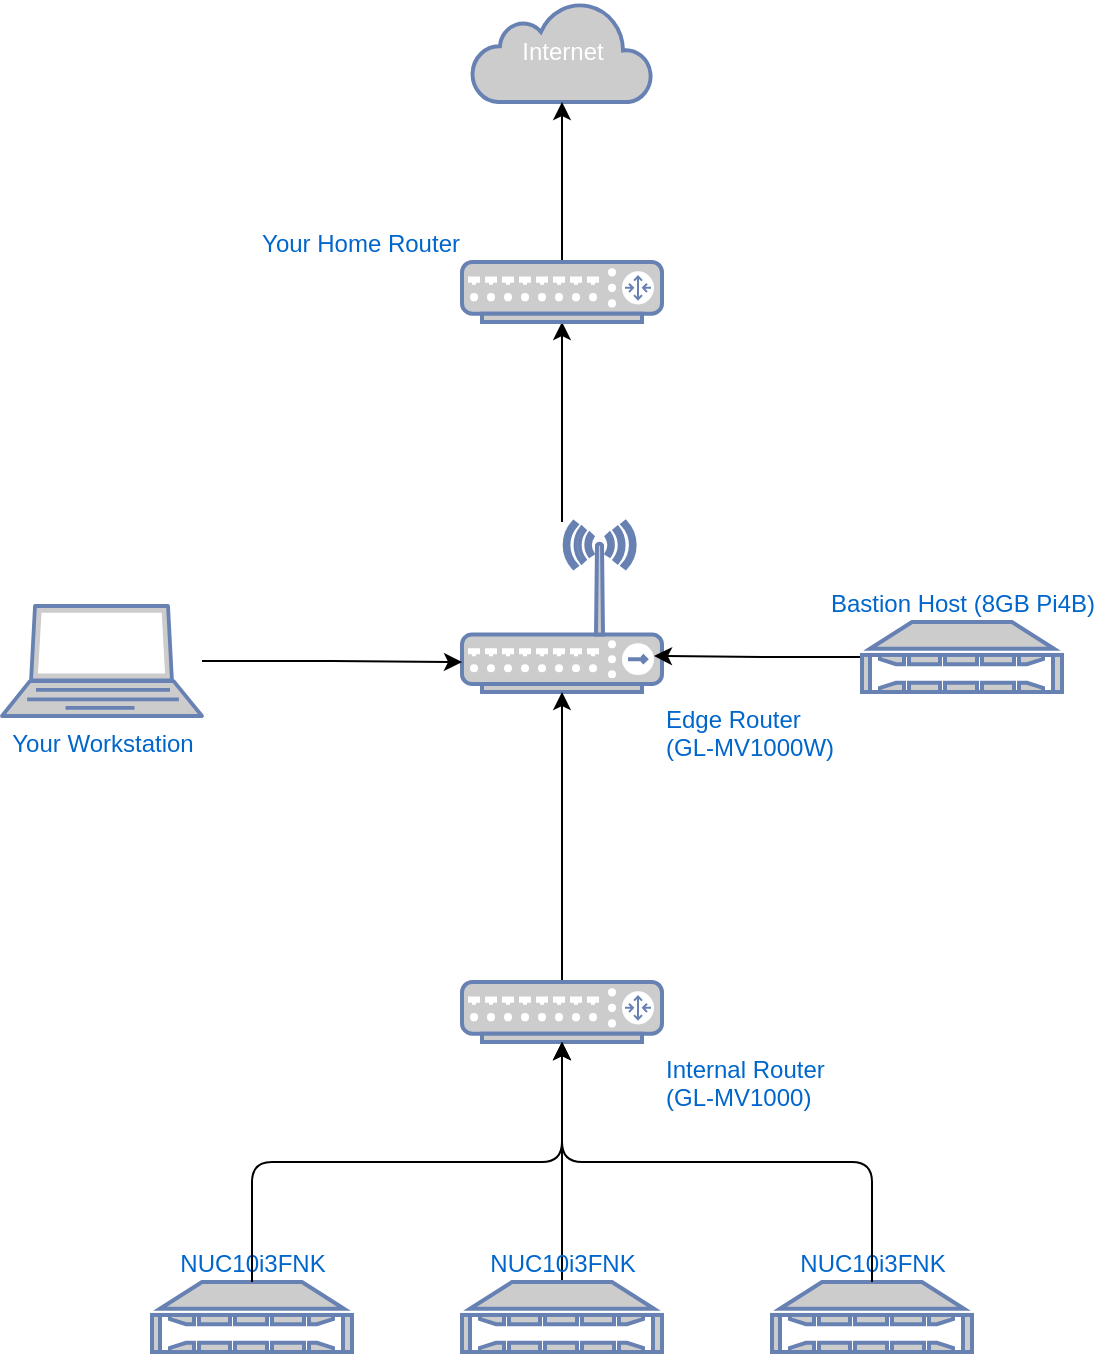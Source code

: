 <mxfile version="16.0.0" type="device"><diagram id="Q76Vc75OAXVztct8oLC9" name="Page-1"><mxGraphModel dx="1346" dy="822" grid="1" gridSize="10" guides="1" tooltips="1" connect="1" arrows="1" fold="1" page="1" pageScale="1" pageWidth="3000" pageHeight="3000" math="0" shadow="0"><root><mxCell id="0"/><mxCell id="1" parent="0"/><mxCell id="wNvaD-fYMR9CclUvbwXC-13" style="edgeStyle=orthogonalEdgeStyle;rounded=0;orthogonalLoop=1;jettySize=auto;html=1;entryX=0.5;entryY=1;entryDx=0;entryDy=0;entryPerimeter=0;" parent="1" source="wNvaD-fYMR9CclUvbwXC-1" target="wNvaD-fYMR9CclUvbwXC-12" edge="1"><mxGeometry relative="1" as="geometry"/></mxCell><mxCell id="wNvaD-fYMR9CclUvbwXC-1" value="Edge Router&lt;br&gt;(GL-MV1000W)" style="fontColor=#0066CC;verticalAlign=top;verticalLabelPosition=bottom;labelPosition=right;align=left;html=1;outlineConnect=0;fillColor=#CCCCCC;strokeColor=#6881B3;gradientColor=none;gradientDirection=north;strokeWidth=2;shape=mxgraph.networks.wireless_hub;" parent="1" vertex="1"><mxGeometry x="510" y="300" width="100" height="85" as="geometry"/></mxCell><mxCell id="wNvaD-fYMR9CclUvbwXC-6" style="edgeStyle=orthogonalEdgeStyle;rounded=0;orthogonalLoop=1;jettySize=auto;html=1;" parent="1" source="wNvaD-fYMR9CclUvbwXC-2" target="wNvaD-fYMR9CclUvbwXC-1" edge="1"><mxGeometry relative="1" as="geometry"/></mxCell><mxCell id="wNvaD-fYMR9CclUvbwXC-2" value="Internal Router&lt;br&gt;(GL-MV1000)" style="fontColor=#0066CC;verticalAlign=top;verticalLabelPosition=bottom;labelPosition=right;align=left;html=1;outlineConnect=0;fillColor=#CCCCCC;strokeColor=#6881B3;gradientColor=none;gradientDirection=north;strokeWidth=2;shape=mxgraph.networks.router;" parent="1" vertex="1"><mxGeometry x="510" y="530" width="100" height="30" as="geometry"/></mxCell><mxCell id="wNvaD-fYMR9CclUvbwXC-9" style="edgeStyle=orthogonalEdgeStyle;rounded=0;orthogonalLoop=1;jettySize=auto;html=1;entryX=0;entryY=0.824;entryDx=0;entryDy=0;entryPerimeter=0;" parent="1" source="wNvaD-fYMR9CclUvbwXC-3" target="wNvaD-fYMR9CclUvbwXC-1" edge="1"><mxGeometry relative="1" as="geometry"/></mxCell><mxCell id="wNvaD-fYMR9CclUvbwXC-3" value="Your Workstation" style="fontColor=#0066CC;verticalAlign=top;verticalLabelPosition=bottom;labelPosition=center;align=center;html=1;outlineConnect=0;fillColor=#CCCCCC;strokeColor=#6881B3;gradientColor=none;gradientDirection=north;strokeWidth=2;shape=mxgraph.networks.laptop;" parent="1" vertex="1"><mxGeometry x="280" y="342" width="100" height="55" as="geometry"/></mxCell><mxCell id="wNvaD-fYMR9CclUvbwXC-8" style="edgeStyle=orthogonalEdgeStyle;rounded=0;orthogonalLoop=1;jettySize=auto;html=1;entryX=0.5;entryY=1;entryDx=0;entryDy=0;entryPerimeter=0;" parent="1" source="sIHnVdhEa6HMdr7i0qlE-2" target="wNvaD-fYMR9CclUvbwXC-2" edge="1"><mxGeometry relative="1" as="geometry"><mxPoint x="560" y="640" as="sourcePoint"/></mxGeometry></mxCell><mxCell id="wNvaD-fYMR9CclUvbwXC-10" value="Internet" style="html=1;outlineConnect=0;fillColor=#CCCCCC;strokeColor=#6881B3;gradientColor=none;gradientDirection=north;strokeWidth=2;shape=mxgraph.networks.cloud;fontColor=#ffffff;" parent="1" vertex="1"><mxGeometry x="515" y="40" width="90" height="50" as="geometry"/></mxCell><mxCell id="wNvaD-fYMR9CclUvbwXC-14" style="edgeStyle=orthogonalEdgeStyle;rounded=0;orthogonalLoop=1;jettySize=auto;html=1;" parent="1" source="wNvaD-fYMR9CclUvbwXC-12" target="wNvaD-fYMR9CclUvbwXC-10" edge="1"><mxGeometry relative="1" as="geometry"/></mxCell><mxCell id="wNvaD-fYMR9CclUvbwXC-12" value="Your Home Router" style="fontColor=#0066CC;verticalAlign=bottom;verticalLabelPosition=top;labelPosition=left;align=right;html=1;outlineConnect=0;fillColor=#CCCCCC;strokeColor=#6881B3;gradientColor=none;gradientDirection=north;strokeWidth=2;shape=mxgraph.networks.router;" parent="1" vertex="1"><mxGeometry x="510" y="170" width="100" height="30" as="geometry"/></mxCell><mxCell id="wNvaD-fYMR9CclUvbwXC-17" style="edgeStyle=orthogonalEdgeStyle;rounded=0;orthogonalLoop=1;jettySize=auto;html=1;entryX=0.96;entryY=0.788;entryDx=0;entryDy=0;entryPerimeter=0;" parent="1" source="wNvaD-fYMR9CclUvbwXC-16" target="wNvaD-fYMR9CclUvbwXC-1" edge="1"><mxGeometry relative="1" as="geometry"/></mxCell><mxCell id="wNvaD-fYMR9CclUvbwXC-16" value="Bastion Host (8GB Pi4B)" style="fontColor=#0066CC;verticalAlign=bottom;verticalLabelPosition=top;labelPosition=center;align=center;html=1;outlineConnect=0;fillColor=#CCCCCC;strokeColor=#6881B3;gradientColor=none;gradientDirection=north;strokeWidth=2;shape=mxgraph.networks.nas_filer;" parent="1" vertex="1"><mxGeometry x="710" y="350" width="100" height="35" as="geometry"/></mxCell><mxCell id="sIHnVdhEa6HMdr7i0qlE-1" value="NUC10i3FNK" style="fontColor=#0066CC;verticalAlign=bottom;verticalLabelPosition=top;labelPosition=center;align=center;html=1;outlineConnect=0;fillColor=#CCCCCC;strokeColor=#6881B3;gradientColor=none;gradientDirection=north;strokeWidth=2;shape=mxgraph.networks.nas_filer;" vertex="1" parent="1"><mxGeometry x="355" y="680" width="100" height="35" as="geometry"/></mxCell><mxCell id="sIHnVdhEa6HMdr7i0qlE-2" value="NUC10i3FNK" style="fontColor=#0066CC;verticalAlign=bottom;verticalLabelPosition=top;labelPosition=center;align=center;html=1;outlineConnect=0;fillColor=#CCCCCC;strokeColor=#6881B3;gradientColor=none;gradientDirection=north;strokeWidth=2;shape=mxgraph.networks.nas_filer;" vertex="1" parent="1"><mxGeometry x="510" y="680" width="100" height="35" as="geometry"/></mxCell><mxCell id="sIHnVdhEa6HMdr7i0qlE-3" value="NUC10i3FNK" style="fontColor=#0066CC;verticalAlign=bottom;verticalLabelPosition=top;labelPosition=center;align=center;html=1;outlineConnect=0;fillColor=#CCCCCC;strokeColor=#6881B3;gradientColor=none;gradientDirection=north;strokeWidth=2;shape=mxgraph.networks.nas_filer;" vertex="1" parent="1"><mxGeometry x="665" y="680" width="100" height="35" as="geometry"/></mxCell><mxCell id="sIHnVdhEa6HMdr7i0qlE-4" style="edgeStyle=orthogonalEdgeStyle;rounded=1;orthogonalLoop=1;jettySize=auto;html=1;" edge="1" parent="1" source="sIHnVdhEa6HMdr7i0qlE-1" target="wNvaD-fYMR9CclUvbwXC-2"><mxGeometry relative="1" as="geometry"><mxPoint x="420" y="600" as="sourcePoint"/><mxPoint x="420" y="480" as="targetPoint"/><Array as="points"><mxPoint x="405" y="620"/><mxPoint x="560" y="620"/></Array></mxGeometry></mxCell><mxCell id="sIHnVdhEa6HMdr7i0qlE-5" style="edgeStyle=orthogonalEdgeStyle;rounded=1;orthogonalLoop=1;jettySize=auto;html=1;" edge="1" parent="1" source="sIHnVdhEa6HMdr7i0qlE-3"><mxGeometry relative="1" as="geometry"><mxPoint x="800" y="590" as="sourcePoint"/><mxPoint x="560" y="560" as="targetPoint"/><Array as="points"><mxPoint x="715" y="620"/><mxPoint x="560" y="620"/></Array></mxGeometry></mxCell></root></mxGraphModel></diagram></mxfile>